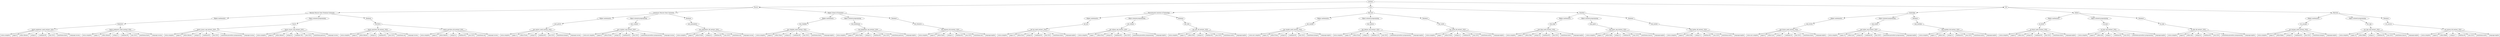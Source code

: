digraph G {
    Lections;

    Russia;
    USA;
    UK;

    Lections -> Russia;
    Lections -> USA;
    Lections -> UK;

  
    BMSTU[label="Bauman Moscow State Technical University"];
    MSU[label="Lomonosov Moscow State University"];
    HSE[label="Higher School of Economics"];

    Russia -> BMSTU;
    Russia -> MSU;
    Russia -> HSE;

    Cambridge;
    Oxford;
    Warwick;

    UK -> Cambridge;
    UK -> Oxford;
    UK -> Warwick;

    MIT [label="Massachusetts Institute of Technology"];
    Harvard;
    Stanford;

    USA -> Harvard;
    USA -> MIT;
    USA -> Stanford;

    
    bmstu_math [label="Higher mathematics"];
    bmstu_oop [label="Object oriented programming"];
    bmstu_db [label="Database"];

    msu_math [label="Higher mathematics"];
    msu_oop [label="Object oriented programming"];
    msu_db [label="Database"];

    hse_math [label="Higher mathematics"];
    hse_oop [label="Object oriented programming"];
    hse_db [label="Database"];

    cam_math [label="Higher mathematics"];
    cam_oop [label="Object oriented programming"];
    cam_db [label="Database"];

    ox_math [label="Higher mathematics"];
    ox_oop [label="Object oriented programming"];
    ox_db [label="Database"];

    ww_math [label="Higher mathematics"];
    ww_oop [label="Object oriented programming"];
    ww_db [label="Database"];

    har_math [label="Higher mathematics"];
    har_oop [label="Object oriented programming"];
    har_db [label="Database"];

    mit_math [label="Higher mathematics"];
    mit_oop [label="Object oriented programming"];
    mit_db [label="Database"];

    stan_math [label="Higher mathematics"];
    stan_oop [label="Object oriented programming"];
    stan_db [label="Database"];

    BMSTU -> bmstu_math;
    BMSTU -> bmstu_oop;
    BMSTU -> bmstu_db;
    MSU -> msu_math;
    MSU -> msu_oop;
    MSU -> msu_db;
    HSE -> hse_db;
    HSE -> hse_math;
    HSE -> hse_oop;
    Cambridge -> cam_math;
    Cambridge -> cam_oop;
    Cambridge -> cam_db;
    Oxford -> ox_db;
    Oxford -> ox_math;
    Oxford -> ox_oop;
    Warwick -> ww_db;
    Warwick -> ww_math;
    Warwick -> ww_oop;
    Harvard -> har_db;
    Harvard -> har_math;
    Harvard -> har_oop;
    MIT -> mit_db;
    MIT -> mit_math;
    MIT -> mit_oop;
    Stanford -> stan_db;
    Stanford -> stan_math;
    Stanford -> stan_oop;
    
   
    bmstu_pankratov[label="Pankratov"];
    bmstu_tassov[label="Tassov"];
    bmstu_gavrilova[label="Gavrilova"];

    bmstu_math -> bmstu_pankratov;
    bmstu_oop -> bmstu_tassov;
    bmstu_db -> bmstu_gavrilova;

   
    msu_petrov;
    msu_alexandrov;
    msu_vasilyev;

    msu_math -> msu_petrov;
    msu_db -> msu_alexandrov;
    msu_oop -> msu_vasilyev;

   
    hse_vladykin;
    hse_freilehman;
    hse_tihonova;

    hse_math -> hse_vladykin;
    hse_oop -> hse_freilehman;
    hse_db -> hse_tihonova;

   
    mit_riels;
    mit_lao;
    mit_celman;

    mit_db -> mit_riels;
    mit_math -> mit_lao;
    mit_oop -> mit_celman;

    
    har_smith;
    har_maskin;
    har_halison;

    har_db -> har_smith;
    har_math -> har_maskin;
    har_oop -> har_halison;

    stan_harber;
    stan_king;
    stan_gates;

    stan_db -> stan_harber;
    stan_math -> stan_king;
    stan_oop -> stan_gates;

    cam_hawkins;
    cam_brown;
    cam_bulloc;

    cam_db -> cam_hawkins;
    cam_math -> cam_brown;
    cam_oop -> cam_bulloc;

    ox_dale;
    ox_forest;
    ox_hunt;

    ox_db -> ox_dale;
    ox_math -> ox_forest;
    ox_oop -> ox_hunt;

    ww_mercer;
    ww_morgan;
    ww_riga;

    ww_db -> ww_mercer;
    ww_math -> ww_morgan;
    ww_oop -> ww_riga;
    

    bmstu_pankratov_math_lection1_2019;
    bmstu_tassov_oop_lection1_2019;
    bmstu_gavrilova_db_lection1_2019;
    bmstu_pankratov_math_lection2_2019;
    bmstu_tassov_oop_lection2_2019;
    bmstu_gavrilova_db_lection2_2019;
    msu_alexandrov_db_lection1_2019;
    msu_petrov_math_lection1_2019;
    msu_vasilyev_oop_lection1_2019;

    bmstu_pankratov -> bmstu_pankratov_math_lection1_2019;
    bmstu_tassov -> bmstu_tassov_oop_lection1_2019;
    bmstu_gavrilova -> bmstu_gavrilova_db_lection1_2019;
    bmstu_pankratov -> bmstu_pankratov_math_lection2_2019;
    bmstu_tassov -> bmstu_tassov_oop_lection2_2019;
    bmstu_gavrilova -> bmstu_gavrilova_db_lection2_2019;
    msu_alexandrov -> msu_alexandrov_db_lection1_2019;
    msu_petrov -> msu_petrov_math_lection1_2019;
    msu_vasilyev -> msu_vasilyev_oop_lection1_2019;
    hse_vladykin_math_lection1_2019;
    hse_vladykin -> hse_vladykin_math_lection1_2019;
    hse_freilehman_oop_lection1_2019;
    hse_freilehman -> hse_freilehman_oop_lection1_2019;
    mit_lao_math_lection1_2019;
    mit_lao -> mit_lao_math_lection1_2019;
    har_smith_db_lection1_2019;
    har_smith -> har_smith_db_lection1_2019;
    har_maskin_math_lection1_2019;
    har_halison_oop_lection1_2019;
    har_halison -> har_halison_oop_lection1_2019;
    stan_king_math_lection1_2019;
    stan_king -> stan_king_math_lection1_2019;
    har_maskin -> har_maskin_math_lection1_2019;
    hse_tihonova_db_lection1_2019;
    mit_riels_db_lection1_2019;
    mit_celman_oop_lection1_2019;
    stan_gates_oop_lection1_2019;
    cam_hawkins_db_lection1_2019;
    cam_brown_math_lection1_2019;
    cam_bulloc_oop_lection1_2019;
    ox_dale_db_lection1_2019;
    hse_tihonova -> hse_tihonova_db_lection1_2019;
    mit_riels -> mit_riels_db_lection1_2019;
    mit_celman -> mit_celman_oop_lection1_2019;
    stan_gates -> stan_gates_oop_lection1_2019;
    cam_hawkins -> cam_hawkins_db_lection1_2019;
    cam_brown -> cam_brown_math_lection1_2019;
    cam_bulloc -> cam_bulloc_oop_lection1_2019;
    ox_dale -> ox_dale_db_lection1_2019;
    stan_harber_db_lection1_2019;
    stan_harber -> stan_harber_db_lection1_2019;
    ox_forest_math_lection1_2019;
    ox_forest -> ox_forest_math_lection1_2019;
    ox_hunt_oop_lection1_2019;
    ox_hunt -> ox_hunt_oop_lection1_2019;
    ww_mercer_db_lection1_2019;
    ww_mercer -> ww_mercer_db_lection1_2019;
    ww_morgan_math_lection1_2019;
    ww_morgan -> ww_morgan_math_lection1_2019;
    ww_riga_oop_lection1_2019;
    ww_riga -> ww_riga_oop_lection1_2019;
    
    node [shape=box]
    bmstu_pankratov_math_lection1_2019_status[label="status:complete"] 
    bmstu_pankratov_math_lection1_2019_pages[label="pages:9"]          
    bmstu_pankratov_math_lection1_2019_editor[label="editor:Alexeev"]  
    bmstu_pankratov_math_lection1_2019_rating[label="rating:4.1"]      
    bmstu_pankratov_math_lection1_2019_readtime[label="readtime:90"]   
    bmstu_pankratov_math_lection1_2019_year[label="year:2019"] 
    bmstu_pankratov_math_lection1_2019_maintheme[label="maintheme:limits"] 
    bmstu_pankratov_math_lection1_2019_language[label="language:russian"] 
    
    bmstu_pankratov_math_lection1_2019 -> bmstu_pankratov_math_lection1_2019_editor
    bmstu_pankratov_math_lection1_2019 -> bmstu_pankratov_math_lection1_2019_pages
    bmstu_pankratov_math_lection1_2019 -> bmstu_pankratov_math_lection1_2019_status
    bmstu_pankratov_math_lection1_2019 -> bmstu_pankratov_math_lection1_2019_readtime
    bmstu_pankratov_math_lection1_2019 -> bmstu_pankratov_math_lection1_2019_rating
    bmstu_pankratov_math_lection1_2019 -> bmstu_pankratov_math_lection1_2019_year
    bmstu_pankratov_math_lection1_2019 -> bmstu_pankratov_math_lection1_2019_maintheme
    bmstu_pankratov_math_lection1_2019 -> bmstu_pankratov_math_lection1_2019_language

    bmstu_tassov_oop_lection1_2019_status[label="status:complete"] 
    bmstu_tassov_oop_lection1_2019_pages[label="pages:8"]          
    bmstu_tassov_oop_lection1_2019_editor[label="editor:Alexeev"]  
    bmstu_tassov_oop_lection1_2019_rating[label="rating:4.3"]      
    bmstu_tassov_oop_lection1_2019_readtime[label="readtime:90"]    
    bmstu_tassov_oop_lection1_2019_year[label="year:2019"] 
    bmstu_tassov_oop_lection1_2019_maintheme[label="maintheme:procedure programming"] 
    bmstu_tassov_oop_lection1_2019_language[label="language:russian"] 
    
    bmstu_tassov_oop_lection1_2019 -> bmstu_tassov_oop_lection1_2019_editor
    bmstu_tassov_oop_lection1_2019 -> bmstu_tassov_oop_lection1_2019_status
    bmstu_tassov_oop_lection1_2019 -> bmstu_tassov_oop_lection1_2019_pages
    bmstu_tassov_oop_lection1_2019 -> bmstu_tassov_oop_lection1_2019_readtime
    bmstu_tassov_oop_lection1_2019 -> bmstu_tassov_oop_lection1_2019_rating
    bmstu_tassov_oop_lection1_2019 -> bmstu_tassov_oop_lection1_2019_year
    bmstu_tassov_oop_lection1_2019 -> bmstu_tassov_oop_lection1_2019_maintheme
    bmstu_tassov_oop_lection1_2019 -> bmstu_tassov_oop_lection1_2019_language

    
    bmstu_gavrilova_db_lection1_2019_status[label="status:complete"] 
    bmstu_gavrilova_db_lection1_2019_pages[label="pages:6"]          
    bmstu_gavrilova_db_lection1_2019_editor[label="editor:Alexeev"]  
    bmstu_gavrilova_db_lection1_2019_rating[label="rating:4.4"]      
    bmstu_gavrilova_db_lection1_2019_readtime[label="readtime:90"]    
    bmstu_gavrilova_db_lection1_2019_year[label="year:2019"] 
    bmstu_gavrilova_db_lection1_2019_maintheme[label="maintheme:sql"] 
    bmstu_gavrilova_db_lection1_2019_language[label="language:russian"] 

    bmstu_gavrilova_db_lection1_2019 -> bmstu_gavrilova_db_lection1_2019_status
    bmstu_gavrilova_db_lection1_2019 -> bmstu_gavrilova_db_lection1_2019_pages
    bmstu_gavrilova_db_lection1_2019 -> bmstu_gavrilova_db_lection1_2019_editor
    bmstu_gavrilova_db_lection1_2019 -> bmstu_gavrilova_db_lection1_2019_rating
    bmstu_gavrilova_db_lection1_2019 -> bmstu_gavrilova_db_lection1_2019_readtime
    bmstu_gavrilova_db_lection1_2019 -> bmstu_gavrilova_db_lection1_2019_year
    bmstu_gavrilova_db_lection1_2019 -> bmstu_gavrilova_db_lection1_2019_maintheme
    bmstu_gavrilova_db_lection1_2019 -> bmstu_gavrilova_db_lection1_2019_language

    bmstu_pankratov_math_lection2_2019_status[label="status:complete"] 
    bmstu_pankratov_math_lection2_2019_pages[label="pages:11"]          
    bmstu_pankratov_math_lection2_2019_editor[label="editor:Alexeev"]  
    bmstu_pankratov_math_lection2_2019_rating[label="rating:3.1"]      
    bmstu_pankratov_math_lection2_2019_readtime[label="readtime:90"]   
    bmstu_pankratov_math_lection2_2019_year[label="year:2019"] 
    bmstu_pankratov_math_lection2_2019_maintheme[label="maintheme:limits"] 
    bmstu_pankratov_math_lection2_2019_language[label="language:russian"] 
    
    bmstu_pankratov_math_lection2_2019 -> bmstu_pankratov_math_lection2_2019_editor
    bmstu_pankratov_math_lection2_2019 -> bmstu_pankratov_math_lection2_2019_pages
    bmstu_pankratov_math_lection2_2019 -> bmstu_pankratov_math_lection2_2019_status
    bmstu_pankratov_math_lection2_2019 -> bmstu_pankratov_math_lection2_2019_readtime
    bmstu_pankratov_math_lection2_2019 -> bmstu_pankratov_math_lection2_2019_rating
    bmstu_pankratov_math_lection2_2019 -> bmstu_pankratov_math_lection2_2019_year
    bmstu_pankratov_math_lection2_2019 -> bmstu_pankratov_math_lection2_2019_maintheme
    bmstu_pankratov_math_lection2_2019 -> bmstu_pankratov_math_lection2_2019_language

    bmstu_tassov_oop_lection2_2019_status[label="status:complete"] 
    bmstu_tassov_oop_lection2_2019_pages[label="pages:8"]          
    bmstu_tassov_oop_lection2_2019_editor[label="editor:Alexeev"]  
    bmstu_tassov_oop_lection2_2019_rating[label="rating:4.0"]      
    bmstu_tassov_oop_lection2_2019_readtime[label="readtime:100"]    
    bmstu_tassov_oop_lection2_2019_year[label="year:2019"] 
    bmstu_tassov_oop_lection2_2019_maintheme[label="maintheme:patterns"] 
    bmstu_tassov_oop_lection2_2019_language[label="language:russian"] 
    
    bmstu_tassov_oop_lection2_2019 -> bmstu_tassov_oop_lection2_2019_editor
    bmstu_tassov_oop_lection2_2019 -> bmstu_tassov_oop_lection2_2019_status
    bmstu_tassov_oop_lection2_2019 -> bmstu_tassov_oop_lection2_2019_pages
    bmstu_tassov_oop_lection2_2019 -> bmstu_tassov_oop_lection2_2019_readtime
    bmstu_tassov_oop_lection2_2019 -> bmstu_tassov_oop_lection2_2019_rating
    bmstu_tassov_oop_lection2_2019 -> bmstu_tassov_oop_lection2_2019_year
    bmstu_tassov_oop_lection2_2019 -> bmstu_tassov_oop_lection2_2019_maintheme
    bmstu_tassov_oop_lection2_2019 -> bmstu_tassov_oop_lection2_2019_language

    
    bmstu_gavrilova_db_lection2_2019_status[label="status:complete"] 
    bmstu_gavrilova_db_lection2_2019_pages[label="pages:6"]          
    bmstu_gavrilova_db_lection2_2019_editor[label="editor:Alexeev"]  
    bmstu_gavrilova_db_lection2_2019_rating[label="rating:4.4"]      
    bmstu_gavrilova_db_lection2_2019_readtime[label="readtime:90"]    
    bmstu_gavrilova_db_lection2_2019_year[label="year:2019"] 
    bmstu_gavrilova_db_lection2_2019_maintheme[label="maintheme:sql"] 
    bmstu_gavrilova_db_lection2_2019_language[label="language:russian"] 

    bmstu_gavrilova_db_lection2_2019 -> bmstu_gavrilova_db_lection2_2019_status
    bmstu_gavrilova_db_lection2_2019 -> bmstu_gavrilova_db_lection2_2019_pages
    bmstu_gavrilova_db_lection2_2019 -> bmstu_gavrilova_db_lection2_2019_editor
    bmstu_gavrilova_db_lection2_2019 -> bmstu_gavrilova_db_lection2_2019_rating
    bmstu_gavrilova_db_lection2_2019 -> bmstu_gavrilova_db_lection2_2019_readtime
    bmstu_gavrilova_db_lection2_2019 -> bmstu_gavrilova_db_lection2_2019_year
    bmstu_gavrilova_db_lection2_2019 -> bmstu_gavrilova_db_lection2_2019_maintheme
    bmstu_gavrilova_db_lection2_2019 -> bmstu_gavrilova_db_lection2_2019_language

   
    msu_alexandrov_db_lection1_2019_status[label="status:complete"] 
    msu_alexandrov_db_lection1_2019_pages[label="pages:6"]          
    msu_alexandrov_db_lection1_2019_editor[label="editor:Frolov"]  
    msu_alexandrov_db_lection1_2019_rating[label="rating:4.4"]      
    msu_alexandrov_db_lection1_2019_readtime[label="readtime:90"]    
    msu_alexandrov_db_lection1_2019_year[label="year:2019"] 
    msu_alexandrov_db_lection1_2019_maintheme[label="maintheme:sql"] 
    msu_alexandrov_db_lection1_2019_language[label="language:russian"] 

    msu_alexandrov_db_lection1_2019 -> msu_alexandrov_db_lection1_2019_status
    msu_alexandrov_db_lection1_2019 -> msu_alexandrov_db_lection1_2019_pages
    msu_alexandrov_db_lection1_2019 -> msu_alexandrov_db_lection1_2019_editor
    msu_alexandrov_db_lection1_2019 -> msu_alexandrov_db_lection1_2019_rating
    msu_alexandrov_db_lection1_2019 -> msu_alexandrov_db_lection1_2019_readtime
    msu_alexandrov_db_lection1_2019 -> msu_alexandrov_db_lection1_2019_year
    msu_alexandrov_db_lection1_2019 -> msu_alexandrov_db_lection1_2019_maintheme
    msu_alexandrov_db_lection1_2019 -> msu_alexandrov_db_lection1_2019_language

        
    msu_petrov_math_lection1_2019_status[label="status:complete"] 
    msu_petrov_math_lection1_2019_pages[label="pages:11"]          
    msu_petrov_math_lection1_2019_editor[label="editor:Frolov"]  
    msu_petrov_math_lection1_2019_rating[label="rating:3.9"]      
    msu_petrov_math_lection1_2019_readtime[label="readtime:90"]    
    msu_petrov_math_lection1_2019_year[label="year:2019"] 
    msu_petrov_math_lection1_2019_maintheme[label="maintheme:integral"] 
    msu_petrov_math_lection1_2019_language[label="language:russian"] 

    msu_petrov_math_lection1_2019 -> msu_petrov_math_lection1_2019_status
    msu_petrov_math_lection1_2019 -> msu_petrov_math_lection1_2019_pages
    msu_petrov_math_lection1_2019 -> msu_petrov_math_lection1_2019_editor
    msu_petrov_math_lection1_2019 -> msu_petrov_math_lection1_2019_rating
    msu_petrov_math_lection1_2019 -> msu_petrov_math_lection1_2019_readtime
    msu_petrov_math_lection1_2019 -> msu_petrov_math_lection1_2019_year
    msu_petrov_math_lection1_2019 -> msu_petrov_math_lection1_2019_maintheme
    msu_petrov_math_lection1_2019 -> msu_petrov_math_lection1_2019_language

    
    msu_vasilyev_oop_lection1_2019_status[label="status:not complete"] 
    msu_vasilyev_oop_lection1_2019_pages[label="pages:6"]          
    msu_vasilyev_oop_lection1_2019_editor[label="editor:Frolov"]  
    msu_vasilyev_oop_lection1_2019_rating[label="rating:3.8"]      
    msu_vasilyev_oop_lection1_2019_readtime[label="readtime:90"]    
    msu_vasilyev_oop_lection1_2019_year[label="year:2019"] 
    msu_vasilyev_oop_lection1_2019_maintheme[label="maintheme:procedure programming"] 
    msu_vasilyev_oop_lection1_2019_language[label="language:russian"] 

    msu_vasilyev_oop_lection1_2019 -> msu_vasilyev_oop_lection1_2019_status
    msu_vasilyev_oop_lection1_2019 -> msu_vasilyev_oop_lection1_2019_pages
    msu_vasilyev_oop_lection1_2019 -> msu_vasilyev_oop_lection1_2019_editor
    msu_vasilyev_oop_lection1_2019 -> msu_vasilyev_oop_lection1_2019_rating
    msu_vasilyev_oop_lection1_2019 -> msu_vasilyev_oop_lection1_2019_readtime
    msu_vasilyev_oop_lection1_2019 -> msu_vasilyev_oop_lection1_2019_year
    msu_vasilyev_oop_lection1_2019 -> msu_vasilyev_oop_lection1_2019_maintheme
    msu_vasilyev_oop_lection1_2019 -> msu_vasilyev_oop_lection1_2019_language

    hse_vladykin_math_lection1_2019_status[label="status:complete"] 
    hse_vladykin_math_lection1_2019_pages[label="pages:8"]          
    hse_vladykin_math_lection1_2019_editor[label="editor:Yanov"]  
    hse_vladykin_math_lection1_2019_rating[label="rating:4.4"]      
    hse_vladykin_math_lection1_2019_readtime[label="readtime:90"]    
    hse_vladykin_math_lection1_2019_year[label="year:2019"] 
    hse_vladykin_math_lection1_2019_maintheme[label="maintheme:limits"] 
    hse_vladykin_math_lection1_2019_language[label="language:english"] 

    hse_vladykin_math_lection1_2019 -> hse_vladykin_math_lection1_2019_status
    hse_vladykin_math_lection1_2019 -> hse_vladykin_math_lection1_2019_pages
    hse_vladykin_math_lection1_2019 -> hse_vladykin_math_lection1_2019_editor
    hse_vladykin_math_lection1_2019 -> hse_vladykin_math_lection1_2019_rating
    hse_vladykin_math_lection1_2019 -> hse_vladykin_math_lection1_2019_readtime
    hse_vladykin_math_lection1_2019 -> hse_vladykin_math_lection1_2019_year
    hse_vladykin_math_lection1_2019 -> hse_vladykin_math_lection1_2019_maintheme
    hse_vladykin_math_lection1_2019 -> hse_vladykin_math_lection1_2019_language
    
    hse_freilehman_oop_lection1_2019_status[label="status:complete"] 
    hse_freilehman_oop_lection1_2019_pages[label="pages:8"]          
    hse_freilehman_oop_lection1_2019_editor[label="editor:Yanov"]  
    hse_freilehman_oop_lection1_2019_rating[label="rating:4.5"]      
    hse_freilehman_oop_lection1_2019_readtime[label="readtime:90"]    
    hse_freilehman_oop_lection1_2019_year[label="year:2019"] 
    hse_freilehman_oop_lection1_2019_maintheme[label="maintheme:patterns"] 
    hse_freilehman_oop_lection1_2019_language[label="language:english"] 

    hse_freilehman_oop_lection1_2019 -> hse_freilehman_oop_lection1_2019_status
    hse_freilehman_oop_lection1_2019 -> hse_freilehman_oop_lection1_2019_pages
    hse_freilehman_oop_lection1_2019 -> hse_freilehman_oop_lection1_2019_editor
    hse_freilehman_oop_lection1_2019 -> hse_freilehman_oop_lection1_2019_rating
    hse_freilehman_oop_lection1_2019 -> hse_freilehman_oop_lection1_2019_readtime
    hse_freilehman_oop_lection1_2019 -> hse_freilehman_oop_lection1_2019_year
    hse_freilehman_oop_lection1_2019 -> hse_freilehman_oop_lection1_2019_maintheme
    hse_freilehman_oop_lection1_2019 -> hse_freilehman_oop_lection1_2019_language

    hse_tihonova_db_lection1_2019_status[label="status:complete"] 
    hse_tihonova_db_lection1_2019_pages[label="pages:6"]          
    hse_tihonova_db_lection1_2019_editor[label="editor:Yanov"]  
    hse_tihonova_db_lection1_2019_rating[label="rating:4.2"]      
    hse_tihonova_db_lection1_2019_readtime[label="readtime:90"]    
    hse_tihonova_db_lection1_2019_year[label="year:2019"] 
    hse_tihonova_db_lection1_2019_maintheme[label="maintheme:xml"] 
    hse_tihonova_db_lection1_2019_language[label="language:english"] 

    hse_tihonova_db_lection1_2019 -> hse_tihonova_db_lection1_2019_status
    hse_tihonova_db_lection1_2019 -> hse_tihonova_db_lection1_2019_pages
    hse_tihonova_db_lection1_2019 -> hse_tihonova_db_lection1_2019_editor
    hse_tihonova_db_lection1_2019 -> hse_tihonova_db_lection1_2019_rating
    hse_tihonova_db_lection1_2019 -> hse_tihonova_db_lection1_2019_readtime
    hse_tihonova_db_lection1_2019 -> hse_tihonova_db_lection1_2019_year
    hse_tihonova_db_lection1_2019 -> hse_tihonova_db_lection1_2019_maintheme
    hse_tihonova_db_lection1_2019 -> hse_tihonova_db_lection1_2019_language
    
    mit_riels_db_lection1_2019_status[label="status:complete"] 
    mit_riels_db_lection1_2019_pages[label="pages:11"]          
    mit_riels_db_lection1_2019_editor[label="editor:Ford"]  
    mit_riels_db_lection1_2019_rating[label="rating:4.9"]      
    mit_riels_db_lection1_2019_readtime[label="readtime:90"]    
    mit_riels_db_lection1_2019_year[label="year:2019"] 
    mit_riels_db_lection1_2019_maintheme[label="maintheme:entity"] 
    mit_riels_db_lection1_2019_language[label="language:english"] 

    mit_riels_db_lection1_2019 -> mit_riels_db_lection1_2019_status
    mit_riels_db_lection1_2019 -> mit_riels_db_lection1_2019_pages
    mit_riels_db_lection1_2019 -> mit_riels_db_lection1_2019_editor
    mit_riels_db_lection1_2019 -> mit_riels_db_lection1_2019_rating
    mit_riels_db_lection1_2019 -> mit_riels_db_lection1_2019_readtime
    mit_riels_db_lection1_2019 -> mit_riels_db_lection1_2019_year
    mit_riels_db_lection1_2019 -> mit_riels_db_lection1_2019_maintheme
    mit_riels_db_lection1_2019 -> mit_riels_db_lection1_2019_language

    mit_lao_math_lection1_2019_status[label="status:complete"] 
    mit_lao_math_lection1_2019_pages[label="pages:10"]          
    mit_lao_math_lection1_2019_editor[label="editor:Ford"]  
    mit_lao_math_lection1_2019_rating[label="rating:4.6"]      
    mit_lao_math_lection1_2019_readtime[label="readtime:90"]    
    mit_lao_math_lection1_2019_year[label="year:2019"] 
    mit_lao_math_lection1_2019_maintheme[label="maintheme:limits"] 
    mit_lao_math_lection1_2019_language[label="language:english"] 

    mit_lao_math_lection1_2019 -> mit_lao_math_lection1_2019_status
    mit_lao_math_lection1_2019 -> mit_lao_math_lection1_2019_pages
    mit_lao_math_lection1_2019 -> mit_lao_math_lection1_2019_editor
    mit_lao_math_lection1_2019 -> mit_lao_math_lection1_2019_rating
    mit_lao_math_lection1_2019 -> mit_lao_math_lection1_2019_readtime 
    mit_lao_math_lection1_2019 -> mit_lao_math_lection1_2019_year
    mit_lao_math_lection1_2019 -> mit_lao_math_lection1_2019_maintheme
    mit_lao_math_lection1_2019 -> mit_lao_math_lection1_2019_language
    
    mit_celman_oop_lection1_2019_status[label="status:complete"] 
    mit_celman_oop_lection1_2019_pages[label="pages:7"]          
    mit_celman_oop_lection1_2019_editor[label="editor:Ford"]  
    mit_celman_oop_lection1_2019_rating[label="rating:4.6"]      
    mit_celman_oop_lection1_2019_readtime[label="readtime:90"]    
    mit_celman_oop_lection1_2019_year[label="year:2019"] 
    mit_celman_oop_lection1_2019_maintheme[label="maintheme:procedure programming"] 
    mit_celman_oop_lection1_2019_language[label="language:english"] 

    mit_celman_oop_lection1_2019 -> mit_celman_oop_lection1_2019_status
    mit_celman_oop_lection1_2019 -> mit_celman_oop_lection1_2019_pages
    mit_celman_oop_lection1_2019 -> mit_celman_oop_lection1_2019_editor
    mit_celman_oop_lection1_2019 -> mit_celman_oop_lection1_2019_rating
    mit_celman_oop_lection1_2019 -> mit_celman_oop_lection1_2019_readtime
    mit_celman_oop_lection1_2019 -> mit_celman_oop_lection1_2019_year
    mit_celman_oop_lection1_2019 -> mit_celman_oop_lection1_2019_maintheme
    mit_celman_oop_lection1_2019 -> mit_celman_oop_lection1_2019_language

    har_smith_db_lection1_2019_status[label="status:complete"] 
    har_smith_db_lection1_2019_pages[label="pages:7"]          
    har_smith_db_lection1_2019_editor[label="editor:Freon"]  
    har_smith_db_lection1_2019_rating[label="rating:4.2"]      
    har_smith_db_lection1_2019_readtime[label="readtime:90"]    
    har_smith_db_lection1_2019_year[label="year:2019"] 
    har_smith_db_lection1_2019_maintheme[label="maintheme:entity"] 
    har_smith_db_lection1_2019_language[label="language:english"] 

    har_smith_db_lection1_2019 -> har_smith_db_lection1_2019_status
    har_smith_db_lection1_2019 -> har_smith_db_lection1_2019_pages
    har_smith_db_lection1_2019 -> har_smith_db_lection1_2019_editor
    har_smith_db_lection1_2019 -> har_smith_db_lection1_2019_rating
    har_smith_db_lection1_2019 -> har_smith_db_lection1_2019_readtime
    har_smith_db_lection1_2019 -> har_smith_db_lection1_2019_year
    har_smith_db_lection1_2019 -> har_smith_db_lection1_2019_maintheme
    har_smith_db_lection1_2019 -> har_smith_db_lection1_2019_language
    
    har_maskin_math_lection1_2019_status[label="status:not complete"] 
    har_maskin_math_lection1_2019_pages[label="pages:10"]          
    har_maskin_math_lection1_2019_editor[label="editor:Freon"]  
    har_maskin_math_lection1_2019_rating[label="rating:4.4"]      
    har_maskin_math_lection1_2019_readtime[label="readtime:90"]    
    har_maskin_math_lection1_2019_year[label="year:2019"] 
    har_maskin_math_lection1_2019_maintheme[label="maintheme:integral"] 
    har_maskin_math_lection1_2019_language[label="language:english"] 

    har_maskin_math_lection1_2019 -> har_maskin_math_lection1_2019_status
    har_maskin_math_lection1_2019 -> har_maskin_math_lection1_2019_pages
    har_maskin_math_lection1_2019 -> har_maskin_math_lection1_2019_editor
    har_maskin_math_lection1_2019 -> har_maskin_math_lection1_2019_rating
    har_maskin_math_lection1_2019 -> har_maskin_math_lection1_2019_readtime
    har_maskin_math_lection1_2019 -> har_maskin_math_lection1_2019_year
    har_maskin_math_lection1_2019 -> har_maskin_math_lection1_2019_maintheme
    har_maskin_math_lection1_2019 -> har_maskin_math_lection1_2019_language
   
    
    har_halison_oop_lection1_2019_status[label="status:complete"] 
    har_halison_oop_lection1_2019_pages[label="pages:10"]          
    har_halison_oop_lection1_2019_editor[label="editor:Freon"]  
    har_halison_oop_lection1_2019_rating[label="rating:3.9"]      
    har_halison_oop_lection1_2019_readtime[label="readtime:120"]    
    har_halison_oop_lection1_2019_year[label="year:2019"] 
    har_halison_oop_lection1_2019_maintheme[label="maintheme:procedure programming"] 
    har_halison_oop_lection1_2019_language[label="language:english"] 

    har_halison_oop_lection1_2019 -> har_halison_oop_lection1_2019_status
    har_halison_oop_lection1_2019 -> har_halison_oop_lection1_2019_pages
    har_halison_oop_lection1_2019 -> har_halison_oop_lection1_2019_editor
    har_halison_oop_lection1_2019 -> har_halison_oop_lection1_2019_rating
    har_halison_oop_lection1_2019 -> har_halison_oop_lection1_2019_readtime
    har_halison_oop_lection1_2019 -> har_halison_oop_lection1_2019_year
    har_halison_oop_lection1_2019 -> har_halison_oop_lection1_2019_maintheme
    har_halison_oop_lection1_2019 -> har_halison_oop_lection1_2019_language

    stan_harber_db_lection1_2019_status[label="status:complete"] 
    stan_harber_db_lection1_2019_pages[label="pages:8"]          
    stan_harber_db_lection1_2019_editor[label="editor:Dale"]  
    stan_harber_db_lection1_2019_rating[label="rating:3.3"]      
    stan_harber_db_lection1_2019_readtime[label="readtime:90"]    
    stan_harber_db_lection1_2019_year[label="year:2019"] 
    stan_harber_db_lection1_2019_maintheme[label="maintheme:entity"] 
    stan_harber_db_lection1_2019_language[label="language:english"] 

    stan_harber_db_lection1_2019 -> stan_harber_db_lection1_2019_status
    stan_harber_db_lection1_2019 -> stan_harber_db_lection1_2019_pages
    stan_harber_db_lection1_2019 -> stan_harber_db_lection1_2019_editor
    stan_harber_db_lection1_2019 -> stan_harber_db_lection1_2019_rating
    stan_harber_db_lection1_2019 -> stan_harber_db_lection1_2019_readtime 
    stan_harber_db_lection1_2019 -> stan_harber_db_lection1_2019_year
    stan_harber_db_lection1_2019 -> stan_harber_db_lection1_2019_maintheme
    stan_harber_db_lection1_2019 -> stan_harber_db_lection1_2019_language
    
    stan_king_math_lection1_2019_status[label="status:complete"] 
    stan_king_math_lection1_2019_pages[label="pages:9"]          
    stan_king_math_lection1_2019_editor[label="editor:Dale"]  
    stan_king_math_lection1_2019_rating[label="rating:3.8"]      
    stan_king_math_lection1_2019_readtime[label="readtime:90"]    
    stan_king_math_lection1_2019_year[label="year:2019"] 
    stan_king_math_lection1_2019_maintheme[label="maintheme:limits"] 
    stan_king_math_lection1_2019_language[label="language:english"] 

    stan_king_math_lection1_2019 -> stan_king_math_lection1_2019_status
    stan_king_math_lection1_2019 -> stan_king_math_lection1_2019_pages
    stan_king_math_lection1_2019 -> stan_king_math_lection1_2019_editor
    stan_king_math_lection1_2019 -> stan_king_math_lection1_2019_rating
    stan_king_math_lection1_2019 -> stan_king_math_lection1_2019_readtime
    stan_king_math_lection1_2019 -> stan_king_math_lection1_2019_year
    stan_king_math_lection1_2019 -> stan_king_math_lection1_2019_maintheme
    stan_king_math_lection1_2019 -> stan_king_math_lection1_2019_language
   
    stan_gates_oop_lection1_2019_status[label="status:complete"] 
    stan_gates_oop_lection1_2019_pages[label="pages:13"]          
    stan_gates_oop_lection1_2019_editor[label="editor:Dale"]  
    stan_gates_oop_lection1_2019_rating[label="rating:3.3"]      
    stan_gates_oop_lection1_2019_readtime[label="readtime:90"]    
    stan_gates_oop_lection1_2019_year[label="year:2019"] 
    stan_gates_oop_lection1_2019_maintheme[label="maintheme:classes"] 
    stan_gates_oop_lection1_2019_language[label="language:english"] 

    stan_gates_oop_lection1_2019 -> stan_gates_oop_lection1_2019_status
    stan_gates_oop_lection1_2019 -> stan_gates_oop_lection1_2019_pages
    stan_gates_oop_lection1_2019 -> stan_gates_oop_lection1_2019_editor
    stan_gates_oop_lection1_2019 -> stan_gates_oop_lection1_2019_rating
    stan_gates_oop_lection1_2019 -> stan_gates_oop_lection1_2019_readtime
    stan_gates_oop_lection1_2019 -> stan_gates_oop_lection1_2019_year
    stan_gates_oop_lection1_2019 -> stan_gates_oop_lection1_2019_maintheme
    stan_gates_oop_lection1_2019 -> stan_gates_oop_lection1_2019_language
   
    cam_hawkins_db_lection1_2019_status[label="status:complete"] 
    cam_hawkins_db_lection1_2019_pages[label="pages:11"]          
    cam_hawkins_db_lection1_2019_editor[label="editor:Law"]  
    cam_hawkins_db_lection1_2019_rating[label="rating:3.5"]      
    cam_hawkins_db_lection1_2019_readtime[label="readtime:90"]    
    cam_hawkins_db_lection1_2019_year[label="year:2019"] 
    cam_hawkins_db_lection1_2019_maintheme[label="maintheme:entity"] 
    cam_hawkins_db_lection1_2019_language[label="language:english"] 

    cam_hawkins_db_lection1_2019 -> cam_hawkins_db_lection1_2019_status
    cam_hawkins_db_lection1_2019 -> cam_hawkins_db_lection1_2019_pages
    cam_hawkins_db_lection1_2019 -> cam_hawkins_db_lection1_2019_editor
    cam_hawkins_db_lection1_2019 -> cam_hawkins_db_lection1_2019_rating
    cam_hawkins_db_lection1_2019 -> cam_hawkins_db_lection1_2019_readtime
    cam_hawkins_db_lection1_2019 -> cam_hawkins_db_lection1_2019_year
    cam_hawkins_db_lection1_2019 -> cam_hawkins_db_lection1_2019_maintheme
    cam_hawkins_db_lection1_2019 -> cam_hawkins_db_lection1_2019_language
    
    cam_brown_math_lection1_2019_status[label="status:not complete"] 
    cam_brown_math_lection1_2019_pages[label="pages:6"]          
    cam_brown_math_lection1_2019_editor[label="editor:Law"]  
    cam_brown_math_lection1_2019_rating[label="rating:3.7"]      
    cam_brown_math_lection1_2019_readtime[label="readtime:50"]    
    cam_brown_math_lection1_2019_year[label="year:2019"] 
    cam_brown_math_lection1_2019_maintheme[label="maintheme:limits"] 
    cam_brown_math_lection1_2019_language[label="language:english"] 

    cam_brown_math_lection1_2019 -> cam_brown_math_lection1_2019_status
    cam_brown_math_lection1_2019 -> cam_brown_math_lection1_2019_pages
    cam_brown_math_lection1_2019 -> cam_brown_math_lection1_2019_editor
    cam_brown_math_lection1_2019 -> cam_brown_math_lection1_2019_rating
    cam_brown_math_lection1_2019 -> cam_brown_math_lection1_2019_readtime
    cam_brown_math_lection1_2019 -> cam_brown_math_lection1_2019_year
    cam_brown_math_lection1_2019 -> cam_brown_math_lection1_2019_maintheme
    cam_brown_math_lection1_2019 -> cam_brown_math_lection1_2019_language
    
    cam_bulloc_oop_lection1_2019_status[label="status:complete"] 
    cam_bulloc_oop_lection1_2019_pages[label="pages:10"]          
    cam_bulloc_oop_lection1_2019_editor[label="editor:Law"]  
    cam_bulloc_oop_lection1_2019_rating[label="rating:4.6"]      
    cam_bulloc_oop_lection1_2019_readtime[label="readtime:90"]    
    cam_bulloc_oop_lection1_2019_year[label="year:2019"] 
    cam_bulloc_oop_lection1_2019_maintheme[label="maintheme:procedure programming"] 
    cam_bulloc_oop_lection1_2019_language[label="language:english"] 

    cam_bulloc_oop_lection1_2019 -> cam_bulloc_oop_lection1_2019_status
    cam_bulloc_oop_lection1_2019 -> cam_bulloc_oop_lection1_2019_pages
    cam_bulloc_oop_lection1_2019 -> cam_bulloc_oop_lection1_2019_editor
    cam_bulloc_oop_lection1_2019 -> cam_bulloc_oop_lection1_2019_rating
    cam_bulloc_oop_lection1_2019 -> cam_bulloc_oop_lection1_2019_readtime
    cam_bulloc_oop_lection1_2019 -> cam_bulloc_oop_lection1_2019_year
    cam_bulloc_oop_lection1_2019 -> cam_bulloc_oop_lection1_2019_maintheme
    cam_bulloc_oop_lection1_2019 -> cam_bulloc_oop_lection1_2019_language
    
    ox_dale_db_lection1_2019_status[label="status:complete"] 
    ox_dale_db_lection1_2019_pages[label="pages:8"]          
    ox_dale_db_lection1_2019_editor[label="editor:Ace"]  
    ox_dale_db_lection1_2019_rating[label="rating:4.6"]      
    ox_dale_db_lection1_2019_readtime[label="readtime:90"]    
    ox_dale_db_lection1_2019_year[label="year:2019"] 
    ox_dale_db_lection1_2019_maintheme[label="maintheme:procedure programming"] 
    ox_dale_db_lection1_2019_language[label="language:english"] 

    ox_dale_db_lection1_2019 -> ox_dale_db_lection1_2019_status
    ox_dale_db_lection1_2019 -> ox_dale_db_lection1_2019_pages
    ox_dale_db_lection1_2019 -> ox_dale_db_lection1_2019_editor
    ox_dale_db_lection1_2019 -> ox_dale_db_lection1_2019_rating
    ox_dale_db_lection1_2019 -> ox_dale_db_lection1_2019_readtime
    ox_dale_db_lection1_2019 -> ox_dale_db_lection1_2019_year
    ox_dale_db_lection1_2019 -> ox_dale_db_lection1_2019_maintheme
    ox_dale_db_lection1_2019 -> ox_dale_db_lection1_2019_language
  
    ox_forest_math_lection1_2019_status[label="status:complete"] 
    ox_forest_math_lection1_2019_pages[label="pages:8"]          
    ox_forest_math_lection1_2019_editor[label="editor:Ace"]  
    ox_forest_math_lection1_2019_rating[label="rating:4.9"]      
    ox_forest_math_lection1_2019_readtime[label="readtime:90"]    
    ox_forest_math_lection1_2019_year[label="year:2019"] 
    ox_forest_math_lection1_2019_maintheme[label="maintheme:limits"] 
    ox_forest_math_lection1_2019_language[label="language:english"] 

    
    ox_forest_math_lection1_2019 -> ox_forest_math_lection1_2019_status
    ox_forest_math_lection1_2019 -> ox_forest_math_lection1_2019_pages
    ox_forest_math_lection1_2019 -> ox_forest_math_lection1_2019_editor
    ox_forest_math_lection1_2019 -> ox_forest_math_lection1_2019_rating
    ox_forest_math_lection1_2019 -> ox_forest_math_lection1_2019_readtime
    ox_forest_math_lection1_2019 -> ox_forest_math_lection1_2019_year
    ox_forest_math_lection1_2019 -> ox_forest_math_lection1_2019_maintheme
    ox_forest_math_lection1_2019 -> ox_forest_math_lection1_2019_language
   
    ox_hunt_oop_lection1_2019_status[label="status:complete"] 
    ox_hunt_oop_lection1_2019_pages[label="pages:9"]          
    ox_hunt_oop_lection1_2019_editor[label="editor:Ace"]  
    ox_hunt_oop_lection1_2019_rating[label="rating:4.7"]      
    ox_hunt_oop_lection1_2019_readtime[label="readtime:90"]    
    ox_hunt_oop_lection1_2019_year[label="year:2019"] 
    ox_hunt_oop_lection1_2019_maintheme[label="maintheme:procedure programming"] 
    ox_hunt_oop_lection1_2019_language[label="language:english"] 

    ox_hunt_oop_lection1_2019 -> ox_hunt_oop_lection1_2019_status
    ox_hunt_oop_lection1_2019 -> ox_hunt_oop_lection1_2019_pages
    ox_hunt_oop_lection1_2019 -> ox_hunt_oop_lection1_2019_editor
    ox_hunt_oop_lection1_2019 -> ox_hunt_oop_lection1_2019_rating
    ox_hunt_oop_lection1_2019 -> ox_hunt_oop_lection1_2019_readtime
    ox_hunt_oop_lection1_2019 -> ox_hunt_oop_lection1_2019_year
    ox_hunt_oop_lection1_2019 -> ox_hunt_oop_lection1_2019_maintheme
    ox_hunt_oop_lection1_2019 -> ox_hunt_oop_lection1_2019_language
   
    ww_mercer_db_lection1_2019_status[label="status:complete"] 
    ww_mercer_db_lection1_2019_pages[label="pages:6"]          
    ww_mercer_db_lection1_2019_editor[label="editor:Baker"]  
    ww_mercer_db_lection1_2019_rating[label="rating:4.7"]      
    ww_mercer_db_lection1_2019_readtime[label="readtime:60"]    
    ww_mercer_db_lection1_2019_year[label="year:2019"] 
    ww_mercer_db_lection1_2019_maintheme[label="maintheme:entity"] 
    ww_mercer_db_lection1_2019_language[label="language:english"] 

    ww_mercer_db_lection1_2019 -> ww_mercer_db_lection1_2019_status
    ww_mercer_db_lection1_2019 -> ww_mercer_db_lection1_2019_pages
    ww_mercer_db_lection1_2019 -> ww_mercer_db_lection1_2019_editor
    ww_mercer_db_lection1_2019 -> ww_mercer_db_lection1_2019_rating
    ww_mercer_db_lection1_2019 -> ww_mercer_db_lection1_2019_readtime
    ww_mercer_db_lection1_2019 -> ww_mercer_db_lection1_2019_year
    ww_mercer_db_lection1_2019 -> ww_mercer_db_lection1_2019_maintheme
    ww_mercer_db_lection1_2019 -> ww_mercer_db_lection1_2019_language
    
    ww_morgan_math_lection1_2019_status[label="status:complete"] 
    ww_morgan_math_lection1_2019_pages[label="pages:9"]          
    ww_morgan_math_lection1_2019_editor[label="editor:Baker"]  
    ww_morgan_math_lection1_2019_rating[label="rating:4.5"]      
    ww_morgan_math_lection1_2019_readtime[label="readtime:90"]    
    ww_morgan_math_lection1_2019_year[label="year:2019"] 
    ww_morgan_math_lection1_2019_maintheme[label="maintheme:integral"] 
    ww_morgan_math_lection1_2019_language[label="language:english"] 

    ww_morgan_math_lection1_2019 -> ww_morgan_math_lection1_2019_status
    ww_morgan_math_lection1_2019 -> ww_morgan_math_lection1_2019_pages
    ww_morgan_math_lection1_2019 -> ww_morgan_math_lection1_2019_editor
    ww_morgan_math_lection1_2019 -> ww_morgan_math_lection1_2019_rating
    ww_morgan_math_lection1_2019 -> ww_morgan_math_lection1_2019_readtime
    ww_morgan_math_lection1_2019 -> ww_morgan_math_lection1_2019_year
    ww_morgan_math_lection1_2019 -> ww_morgan_math_lection1_2019_maintheme
    ww_morgan_math_lection1_2019 -> ww_morgan_math_lection1_2019_language
   
    ww_riga_oop_lection1_2019_status[label="status:complete"] 
    ww_riga_oop_lection1_2019_pages[label="pages:10"]          
    ww_riga_oop_lection1_2019_editor[label="editor:Baker"]  
    ww_riga_oop_lection1_2019_rating[label="rating:4.1"]      
    ww_riga_oop_lection1_2019_readtime[label="readtime:90"]    
    ww_riga_oop_lection1_2019_year[label="year:2019"] 
    ww_riga_oop_lection1_2019_maintheme[label="maintheme:classes"] 
    ww_riga_oop_lection1_2019_language[label="language:english"] 

    ww_riga_oop_lection1_2019 -> ww_riga_oop_lection1_2019_status
    ww_riga_oop_lection1_2019 -> ww_riga_oop_lection1_2019_pages
    ww_riga_oop_lection1_2019 -> ww_riga_oop_lection1_2019_editor
    ww_riga_oop_lection1_2019 -> ww_riga_oop_lection1_2019_rating
    ww_riga_oop_lection1_2019 -> ww_riga_oop_lection1_2019_readtime 
    ww_riga_oop_lection1_2019 -> ww_riga_oop_lection1_2019_year
    ww_riga_oop_lection1_2019 -> ww_riga_oop_lection1_2019_maintheme
    ww_riga_oop_lection1_2019 -> ww_riga_oop_lection1_2019_language
        
}